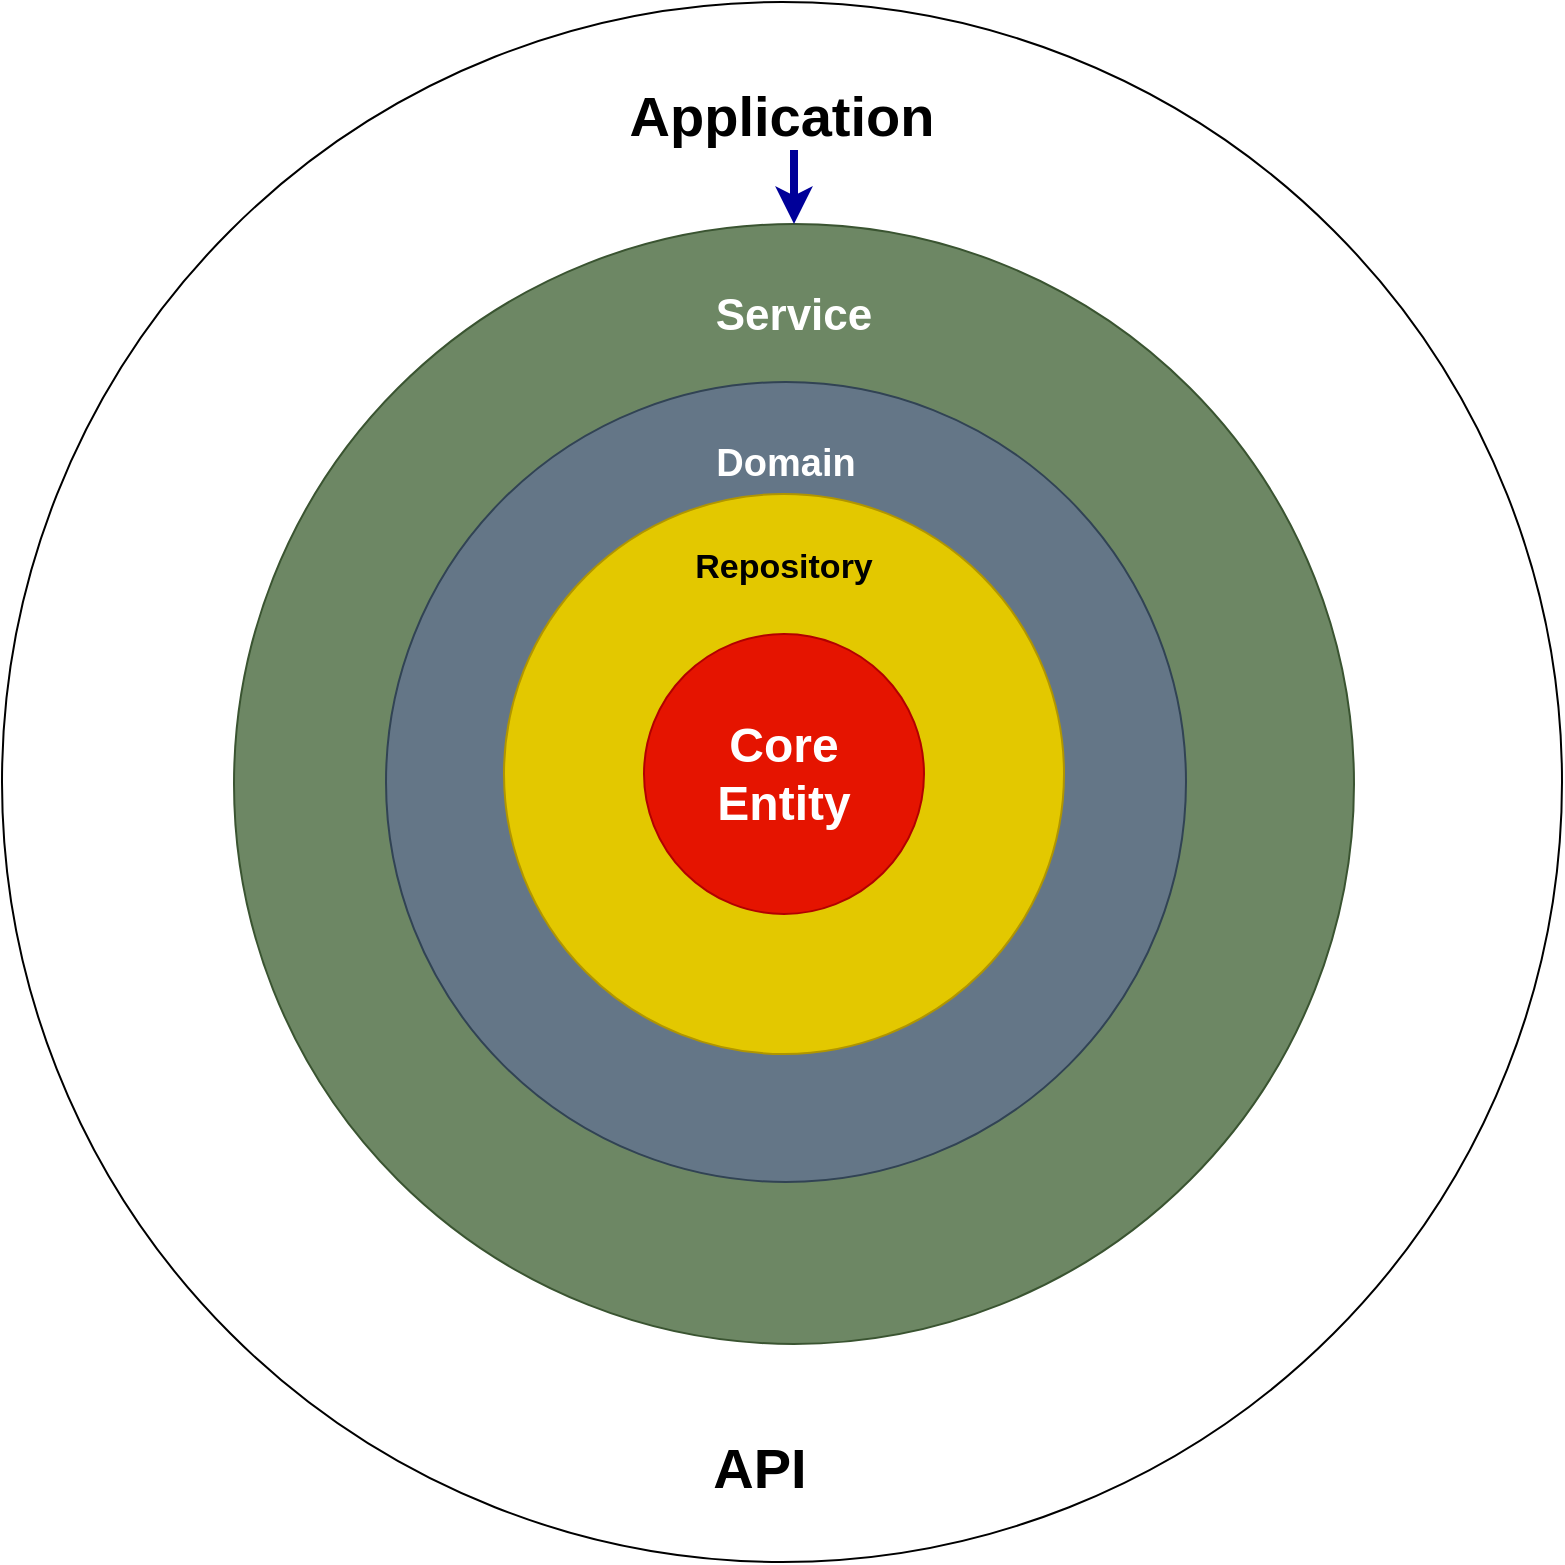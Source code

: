 <mxfile version="14.7.7" type="device"><diagram id="kSEXB5JVElSOWfz0c_tN" name="Page-1"><mxGraphModel dx="1730" dy="1040" grid="1" gridSize="10" guides="1" tooltips="1" connect="1" arrows="1" fold="1" page="1" pageScale="1" pageWidth="1100" pageHeight="850" math="0" shadow="0"><root><mxCell id="0"/><mxCell id="1" parent="0"/><mxCell id="Z3kzTnRSV0J5bPCdc4RG-10" value="" style="group" vertex="1" connectable="0" parent="1"><mxGeometry x="130" y="16" width="780" height="780" as="geometry"/></mxCell><mxCell id="Z3kzTnRSV0J5bPCdc4RG-6" value="&lt;br style=&quot;font-size: 28px;&quot;&gt;Application&lt;br style=&quot;font-size: 28px;&quot;&gt;" style="ellipse;whiteSpace=wrap;html=1;aspect=fixed;labelBackgroundColor=none;fontSize=28;verticalAlign=top;fillColor=#FFFFFF;fontColor=#000000;fontStyle=1" vertex="1" parent="Z3kzTnRSV0J5bPCdc4RG-10"><mxGeometry width="780" height="780" as="geometry"/></mxCell><mxCell id="Z3kzTnRSV0J5bPCdc4RG-9" value="API" style="text;html=1;strokeColor=none;fillColor=none;align=center;verticalAlign=middle;whiteSpace=wrap;rounded=0;labelBackgroundColor=none;fontSize=28;fontColor=#000000;fontStyle=1" vertex="1" parent="Z3kzTnRSV0J5bPCdc4RG-10"><mxGeometry x="359" y="723" width="40" height="20" as="geometry"/></mxCell><mxCell id="Z3kzTnRSV0J5bPCdc4RG-4" value="&lt;font style=&quot;font-size: 22px&quot;&gt;&lt;b&gt;&lt;br&gt;Service&lt;/b&gt;&lt;/font&gt;" style="ellipse;whiteSpace=wrap;html=1;aspect=fixed;verticalAlign=top;labelBackgroundColor=none;fillColor=#6d8764;strokeColor=#3A5431;fontColor=#ffffff;" vertex="1" parent="1"><mxGeometry x="246" y="127" width="560" height="560" as="geometry"/></mxCell><mxCell id="Z3kzTnRSV0J5bPCdc4RG-3" value="&lt;font style=&quot;font-size: 19px&quot;&gt;&lt;b&gt;&lt;br&gt;Domain&lt;/b&gt;&lt;/font&gt;" style="ellipse;whiteSpace=wrap;html=1;aspect=fixed;verticalAlign=top;fillColor=#647687;strokeColor=#314354;fontColor=#ffffff;" vertex="1" parent="1"><mxGeometry x="322" y="206" width="400" height="400" as="geometry"/></mxCell><mxCell id="Z3kzTnRSV0J5bPCdc4RG-2" value="&lt;font style=&quot;font-size: 17px&quot;&gt;&lt;b&gt;&lt;br&gt;Repository&lt;/b&gt;&lt;/font&gt;" style="ellipse;whiteSpace=wrap;html=1;aspect=fixed;verticalAlign=top;fillColor=#e3c800;strokeColor=#B09500;fontColor=#000000;" vertex="1" parent="1"><mxGeometry x="381" y="262" width="280" height="280" as="geometry"/></mxCell><mxCell id="Z3kzTnRSV0J5bPCdc4RG-1" value="Core&lt;br&gt;Entity" style="ellipse;whiteSpace=wrap;html=1;aspect=fixed;fontSize=24;fillColor=#e51400;strokeColor=#B20000;fontColor=#ffffff;fontStyle=1" vertex="1" parent="1"><mxGeometry x="451" y="332" width="140" height="140" as="geometry"/></mxCell><mxCell id="Z3kzTnRSV0J5bPCdc4RG-5" value="" style="endArrow=classic;html=1;fontSize=24;strokeWidth=4;entryX=0.5;entryY=0;entryDx=0;entryDy=0;fontColor=#0000FF;strokeColor=#000099;" edge="1" parent="1" target="Z3kzTnRSV0J5bPCdc4RG-4"><mxGeometry width="50" height="50" relative="1" as="geometry"><mxPoint x="526" y="90" as="sourcePoint"/><mxPoint x="981" y="257" as="targetPoint"/></mxGeometry></mxCell></root></mxGraphModel></diagram></mxfile>